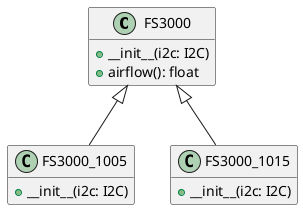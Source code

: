 ' SPDX-FileCopyrightText: Copyright (c) 2025 Noel Anderson
' SPDX-License-Identifier: MIT

@startuml FS3000
class FS3000 {
    +{method} __init__(i2c: I2C)
    +{method} airflow(): float
}

class FS3000_1005 {
    +{method} __init__(i2c: I2C)
}

class FS3000_1015 {
    +{method} __init__(i2c: I2C)
}

FS3000 <|-- FS3000_1005
FS3000 <|-- FS3000_1015

hide empty members
@enduml
